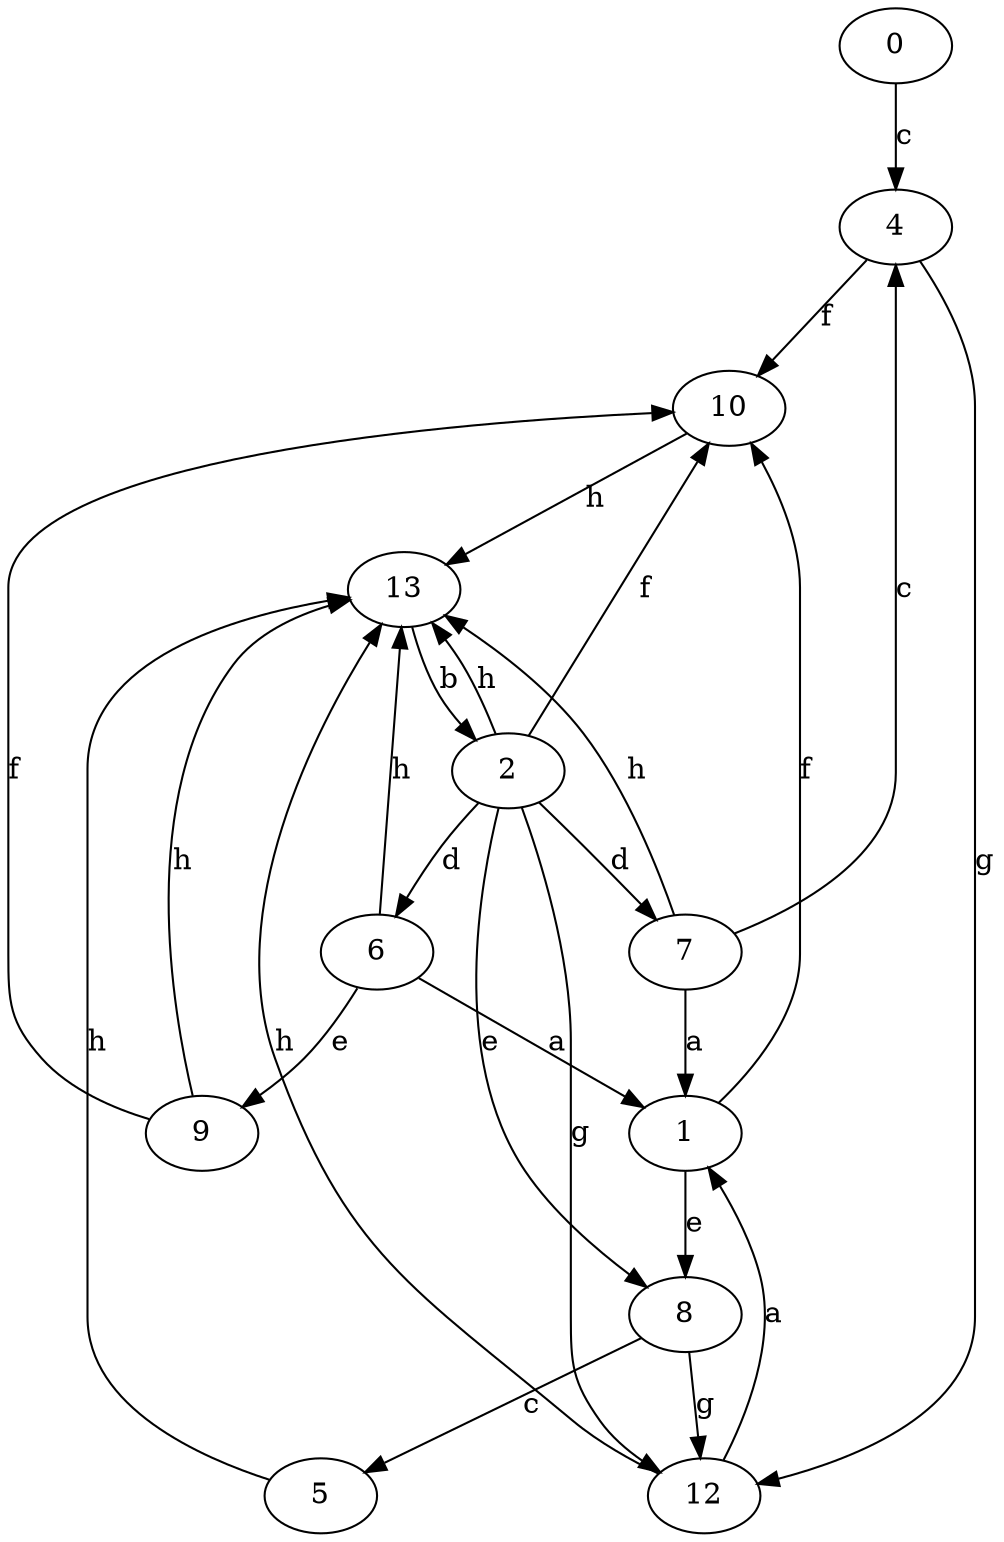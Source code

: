 strict digraph  {
0;
1;
2;
4;
5;
6;
7;
8;
9;
10;
12;
13;
0 -> 4  [label=c];
1 -> 8  [label=e];
1 -> 10  [label=f];
2 -> 6  [label=d];
2 -> 7  [label=d];
2 -> 8  [label=e];
2 -> 10  [label=f];
2 -> 12  [label=g];
2 -> 13  [label=h];
4 -> 10  [label=f];
4 -> 12  [label=g];
5 -> 13  [label=h];
6 -> 1  [label=a];
6 -> 9  [label=e];
6 -> 13  [label=h];
7 -> 1  [label=a];
7 -> 4  [label=c];
7 -> 13  [label=h];
8 -> 5  [label=c];
8 -> 12  [label=g];
9 -> 10  [label=f];
9 -> 13  [label=h];
10 -> 13  [label=h];
12 -> 1  [label=a];
12 -> 13  [label=h];
13 -> 2  [label=b];
}
